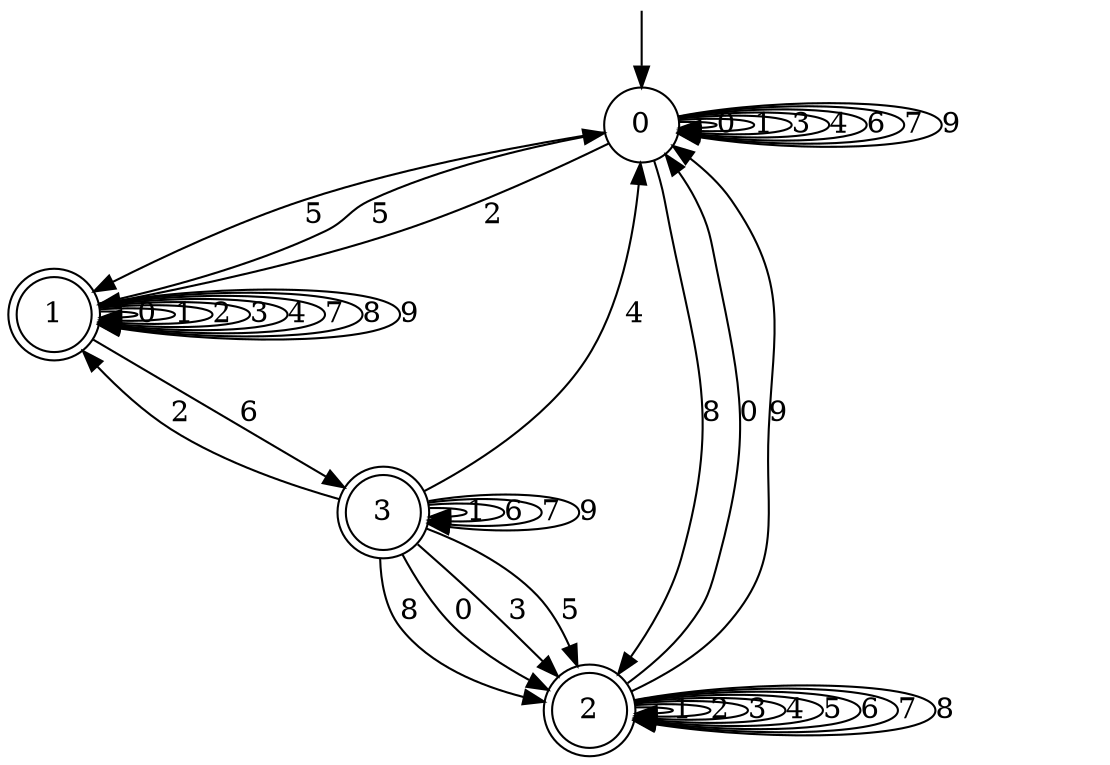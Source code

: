 digraph g {

	s0 [shape="circle" label="0"];
	s1 [shape="doublecircle" label="1"];
	s2 [shape="doublecircle" label="2"];
	s3 [shape="doublecircle" label="3"];
	s0 -> s0 [label="0"];
	s0 -> s0 [label="1"];
	s0 -> s1 [label="2"];
	s0 -> s0 [label="3"];
	s0 -> s0 [label="4"];
	s0 -> s1 [label="5"];
	s0 -> s0 [label="6"];
	s0 -> s0 [label="7"];
	s0 -> s2 [label="8"];
	s0 -> s0 [label="9"];
	s1 -> s1 [label="0"];
	s1 -> s1 [label="1"];
	s1 -> s1 [label="2"];
	s1 -> s1 [label="3"];
	s1 -> s1 [label="4"];
	s1 -> s0 [label="5"];
	s1 -> s3 [label="6"];
	s1 -> s1 [label="7"];
	s1 -> s1 [label="8"];
	s1 -> s1 [label="9"];
	s2 -> s0 [label="0"];
	s2 -> s2 [label="1"];
	s2 -> s2 [label="2"];
	s2 -> s2 [label="3"];
	s2 -> s2 [label="4"];
	s2 -> s2 [label="5"];
	s2 -> s2 [label="6"];
	s2 -> s2 [label="7"];
	s2 -> s2 [label="8"];
	s2 -> s0 [label="9"];
	s3 -> s2 [label="0"];
	s3 -> s3 [label="1"];
	s3 -> s1 [label="2"];
	s3 -> s2 [label="3"];
	s3 -> s0 [label="4"];
	s3 -> s2 [label="5"];
	s3 -> s3 [label="6"];
	s3 -> s3 [label="7"];
	s3 -> s2 [label="8"];
	s3 -> s3 [label="9"];

__start0 [label="" shape="none" width="0" height="0"];
__start0 -> s0;

}
